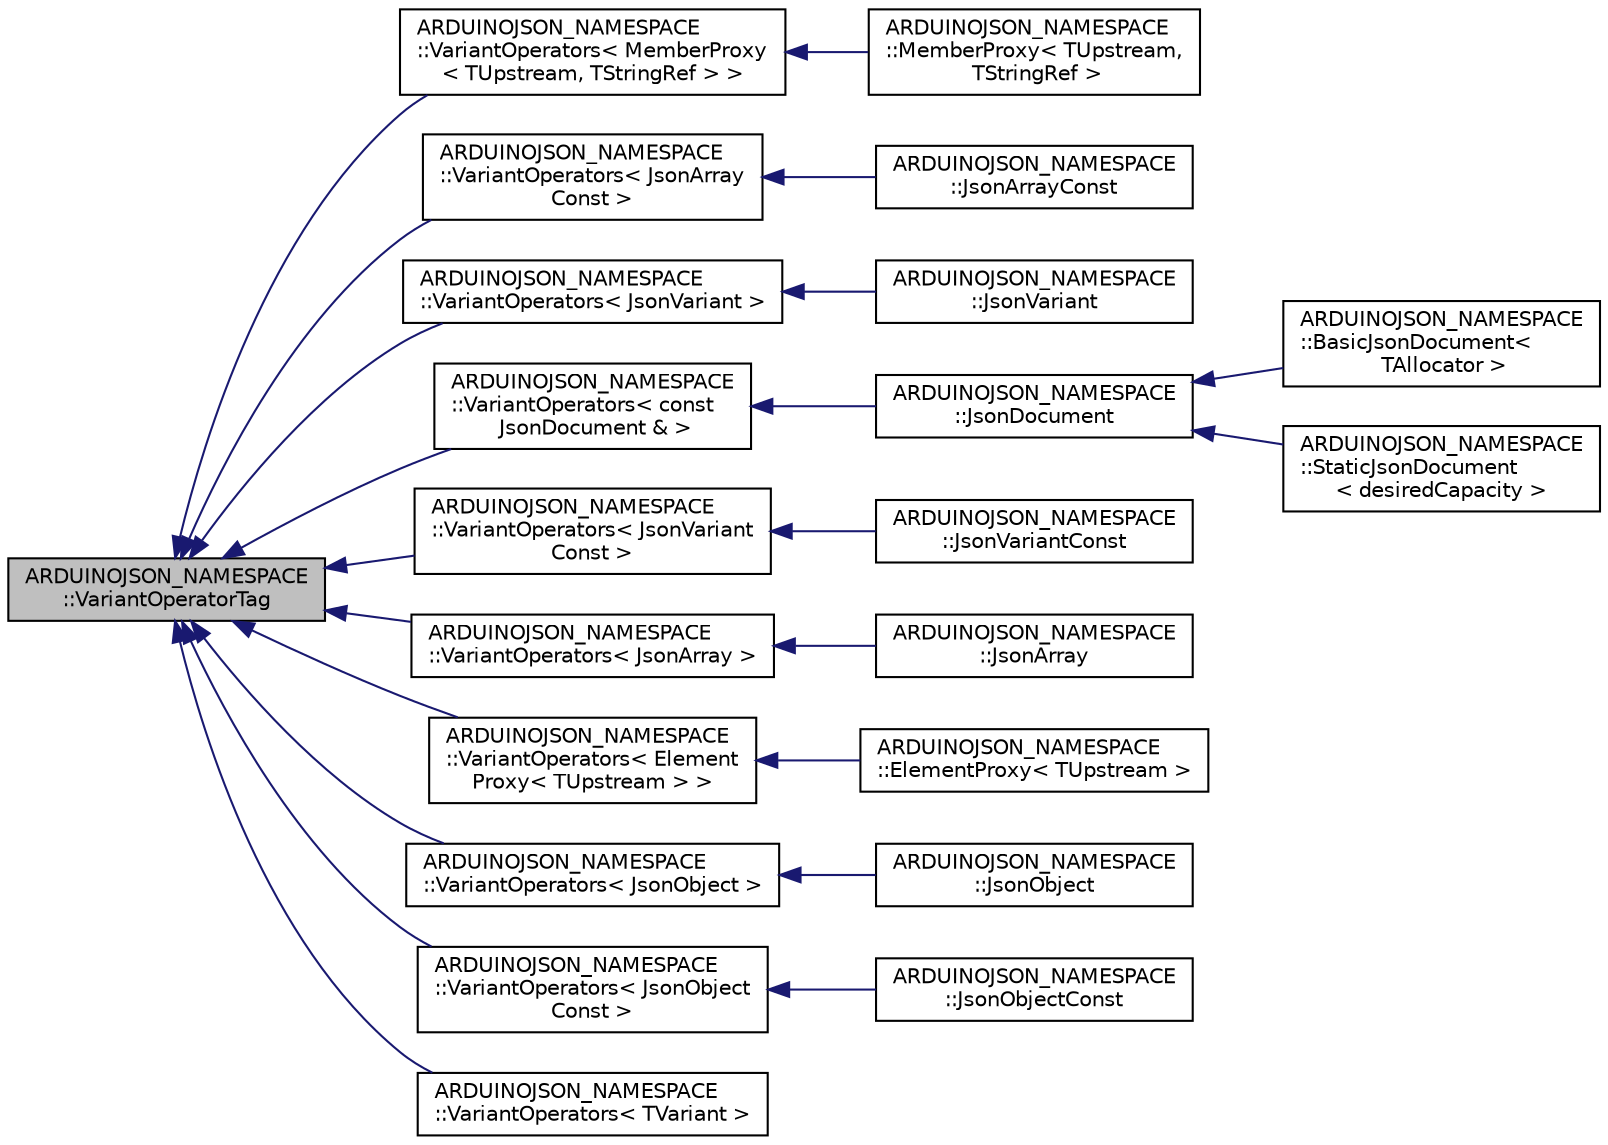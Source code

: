 digraph "ARDUINOJSON_NAMESPACE::VariantOperatorTag"
{
 // LATEX_PDF_SIZE
  edge [fontname="Helvetica",fontsize="10",labelfontname="Helvetica",labelfontsize="10"];
  node [fontname="Helvetica",fontsize="10",shape=record];
  rankdir="LR";
  Node1 [label="ARDUINOJSON_NAMESPACE\l::VariantOperatorTag",height=0.2,width=0.4,color="black", fillcolor="grey75", style="filled", fontcolor="black",tooltip=" "];
  Node1 -> Node2 [dir="back",color="midnightblue",fontsize="10",style="solid",fontname="Helvetica"];
  Node2 [label="ARDUINOJSON_NAMESPACE\l::VariantOperators\< MemberProxy\l\< TUpstream, TStringRef \> \>",height=0.2,width=0.4,color="black", fillcolor="white", style="filled",URL="$structARDUINOJSON__NAMESPACE_1_1VariantOperators.html",tooltip=" "];
  Node2 -> Node3 [dir="back",color="midnightblue",fontsize="10",style="solid",fontname="Helvetica"];
  Node3 [label="ARDUINOJSON_NAMESPACE\l::MemberProxy\< TUpstream,\l TStringRef \>",height=0.2,width=0.4,color="black", fillcolor="white", style="filled",URL="$classARDUINOJSON__NAMESPACE_1_1MemberProxy.html",tooltip=" "];
  Node1 -> Node4 [dir="back",color="midnightblue",fontsize="10",style="solid",fontname="Helvetica"];
  Node4 [label="ARDUINOJSON_NAMESPACE\l::VariantOperators\< JsonArray\lConst \>",height=0.2,width=0.4,color="black", fillcolor="white", style="filled",URL="$structARDUINOJSON__NAMESPACE_1_1VariantOperators.html",tooltip=" "];
  Node4 -> Node5 [dir="back",color="midnightblue",fontsize="10",style="solid",fontname="Helvetica"];
  Node5 [label="ARDUINOJSON_NAMESPACE\l::JsonArrayConst",height=0.2,width=0.4,color="black", fillcolor="white", style="filled",URL="$classARDUINOJSON__NAMESPACE_1_1JsonArrayConst.html",tooltip=" "];
  Node1 -> Node6 [dir="back",color="midnightblue",fontsize="10",style="solid",fontname="Helvetica"];
  Node6 [label="ARDUINOJSON_NAMESPACE\l::VariantOperators\< JsonVariant \>",height=0.2,width=0.4,color="black", fillcolor="white", style="filled",URL="$structARDUINOJSON__NAMESPACE_1_1VariantOperators.html",tooltip=" "];
  Node6 -> Node7 [dir="back",color="midnightblue",fontsize="10",style="solid",fontname="Helvetica"];
  Node7 [label="ARDUINOJSON_NAMESPACE\l::JsonVariant",height=0.2,width=0.4,color="black", fillcolor="white", style="filled",URL="$classARDUINOJSON__NAMESPACE_1_1JsonVariant.html",tooltip=" "];
  Node1 -> Node8 [dir="back",color="midnightblue",fontsize="10",style="solid",fontname="Helvetica"];
  Node8 [label="ARDUINOJSON_NAMESPACE\l::VariantOperators\< const\l JsonDocument & \>",height=0.2,width=0.4,color="black", fillcolor="white", style="filled",URL="$structARDUINOJSON__NAMESPACE_1_1VariantOperators.html",tooltip=" "];
  Node8 -> Node9 [dir="back",color="midnightblue",fontsize="10",style="solid",fontname="Helvetica"];
  Node9 [label="ARDUINOJSON_NAMESPACE\l::JsonDocument",height=0.2,width=0.4,color="black", fillcolor="white", style="filled",URL="$classARDUINOJSON__NAMESPACE_1_1JsonDocument.html",tooltip=" "];
  Node9 -> Node10 [dir="back",color="midnightblue",fontsize="10",style="solid",fontname="Helvetica"];
  Node10 [label="ARDUINOJSON_NAMESPACE\l::BasicJsonDocument\<\l TAllocator \>",height=0.2,width=0.4,color="black", fillcolor="white", style="filled",URL="$classARDUINOJSON__NAMESPACE_1_1BasicJsonDocument.html",tooltip=" "];
  Node9 -> Node11 [dir="back",color="midnightblue",fontsize="10",style="solid",fontname="Helvetica"];
  Node11 [label="ARDUINOJSON_NAMESPACE\l::StaticJsonDocument\l\< desiredCapacity \>",height=0.2,width=0.4,color="black", fillcolor="white", style="filled",URL="$classARDUINOJSON__NAMESPACE_1_1StaticJsonDocument.html",tooltip=" "];
  Node1 -> Node12 [dir="back",color="midnightblue",fontsize="10",style="solid",fontname="Helvetica"];
  Node12 [label="ARDUINOJSON_NAMESPACE\l::VariantOperators\< JsonVariant\lConst \>",height=0.2,width=0.4,color="black", fillcolor="white", style="filled",URL="$structARDUINOJSON__NAMESPACE_1_1VariantOperators.html",tooltip=" "];
  Node12 -> Node13 [dir="back",color="midnightblue",fontsize="10",style="solid",fontname="Helvetica"];
  Node13 [label="ARDUINOJSON_NAMESPACE\l::JsonVariantConst",height=0.2,width=0.4,color="black", fillcolor="white", style="filled",URL="$classARDUINOJSON__NAMESPACE_1_1JsonVariantConst.html",tooltip=" "];
  Node1 -> Node14 [dir="back",color="midnightblue",fontsize="10",style="solid",fontname="Helvetica"];
  Node14 [label="ARDUINOJSON_NAMESPACE\l::VariantOperators\< JsonArray \>",height=0.2,width=0.4,color="black", fillcolor="white", style="filled",URL="$structARDUINOJSON__NAMESPACE_1_1VariantOperators.html",tooltip=" "];
  Node14 -> Node15 [dir="back",color="midnightblue",fontsize="10",style="solid",fontname="Helvetica"];
  Node15 [label="ARDUINOJSON_NAMESPACE\l::JsonArray",height=0.2,width=0.4,color="black", fillcolor="white", style="filled",URL="$classARDUINOJSON__NAMESPACE_1_1JsonArray.html",tooltip=" "];
  Node1 -> Node16 [dir="back",color="midnightblue",fontsize="10",style="solid",fontname="Helvetica"];
  Node16 [label="ARDUINOJSON_NAMESPACE\l::VariantOperators\< Element\lProxy\< TUpstream \> \>",height=0.2,width=0.4,color="black", fillcolor="white", style="filled",URL="$structARDUINOJSON__NAMESPACE_1_1VariantOperators.html",tooltip=" "];
  Node16 -> Node17 [dir="back",color="midnightblue",fontsize="10",style="solid",fontname="Helvetica"];
  Node17 [label="ARDUINOJSON_NAMESPACE\l::ElementProxy\< TUpstream \>",height=0.2,width=0.4,color="black", fillcolor="white", style="filled",URL="$classARDUINOJSON__NAMESPACE_1_1ElementProxy.html",tooltip=" "];
  Node1 -> Node18 [dir="back",color="midnightblue",fontsize="10",style="solid",fontname="Helvetica"];
  Node18 [label="ARDUINOJSON_NAMESPACE\l::VariantOperators\< JsonObject \>",height=0.2,width=0.4,color="black", fillcolor="white", style="filled",URL="$structARDUINOJSON__NAMESPACE_1_1VariantOperators.html",tooltip=" "];
  Node18 -> Node19 [dir="back",color="midnightblue",fontsize="10",style="solid",fontname="Helvetica"];
  Node19 [label="ARDUINOJSON_NAMESPACE\l::JsonObject",height=0.2,width=0.4,color="black", fillcolor="white", style="filled",URL="$classARDUINOJSON__NAMESPACE_1_1JsonObject.html",tooltip=" "];
  Node1 -> Node20 [dir="back",color="midnightblue",fontsize="10",style="solid",fontname="Helvetica"];
  Node20 [label="ARDUINOJSON_NAMESPACE\l::VariantOperators\< JsonObject\lConst \>",height=0.2,width=0.4,color="black", fillcolor="white", style="filled",URL="$structARDUINOJSON__NAMESPACE_1_1VariantOperators.html",tooltip=" "];
  Node20 -> Node21 [dir="back",color="midnightblue",fontsize="10",style="solid",fontname="Helvetica"];
  Node21 [label="ARDUINOJSON_NAMESPACE\l::JsonObjectConst",height=0.2,width=0.4,color="black", fillcolor="white", style="filled",URL="$classARDUINOJSON__NAMESPACE_1_1JsonObjectConst.html",tooltip=" "];
  Node1 -> Node22 [dir="back",color="midnightblue",fontsize="10",style="solid",fontname="Helvetica"];
  Node22 [label="ARDUINOJSON_NAMESPACE\l::VariantOperators\< TVariant \>",height=0.2,width=0.4,color="black", fillcolor="white", style="filled",URL="$structARDUINOJSON__NAMESPACE_1_1VariantOperators.html",tooltip=" "];
}
